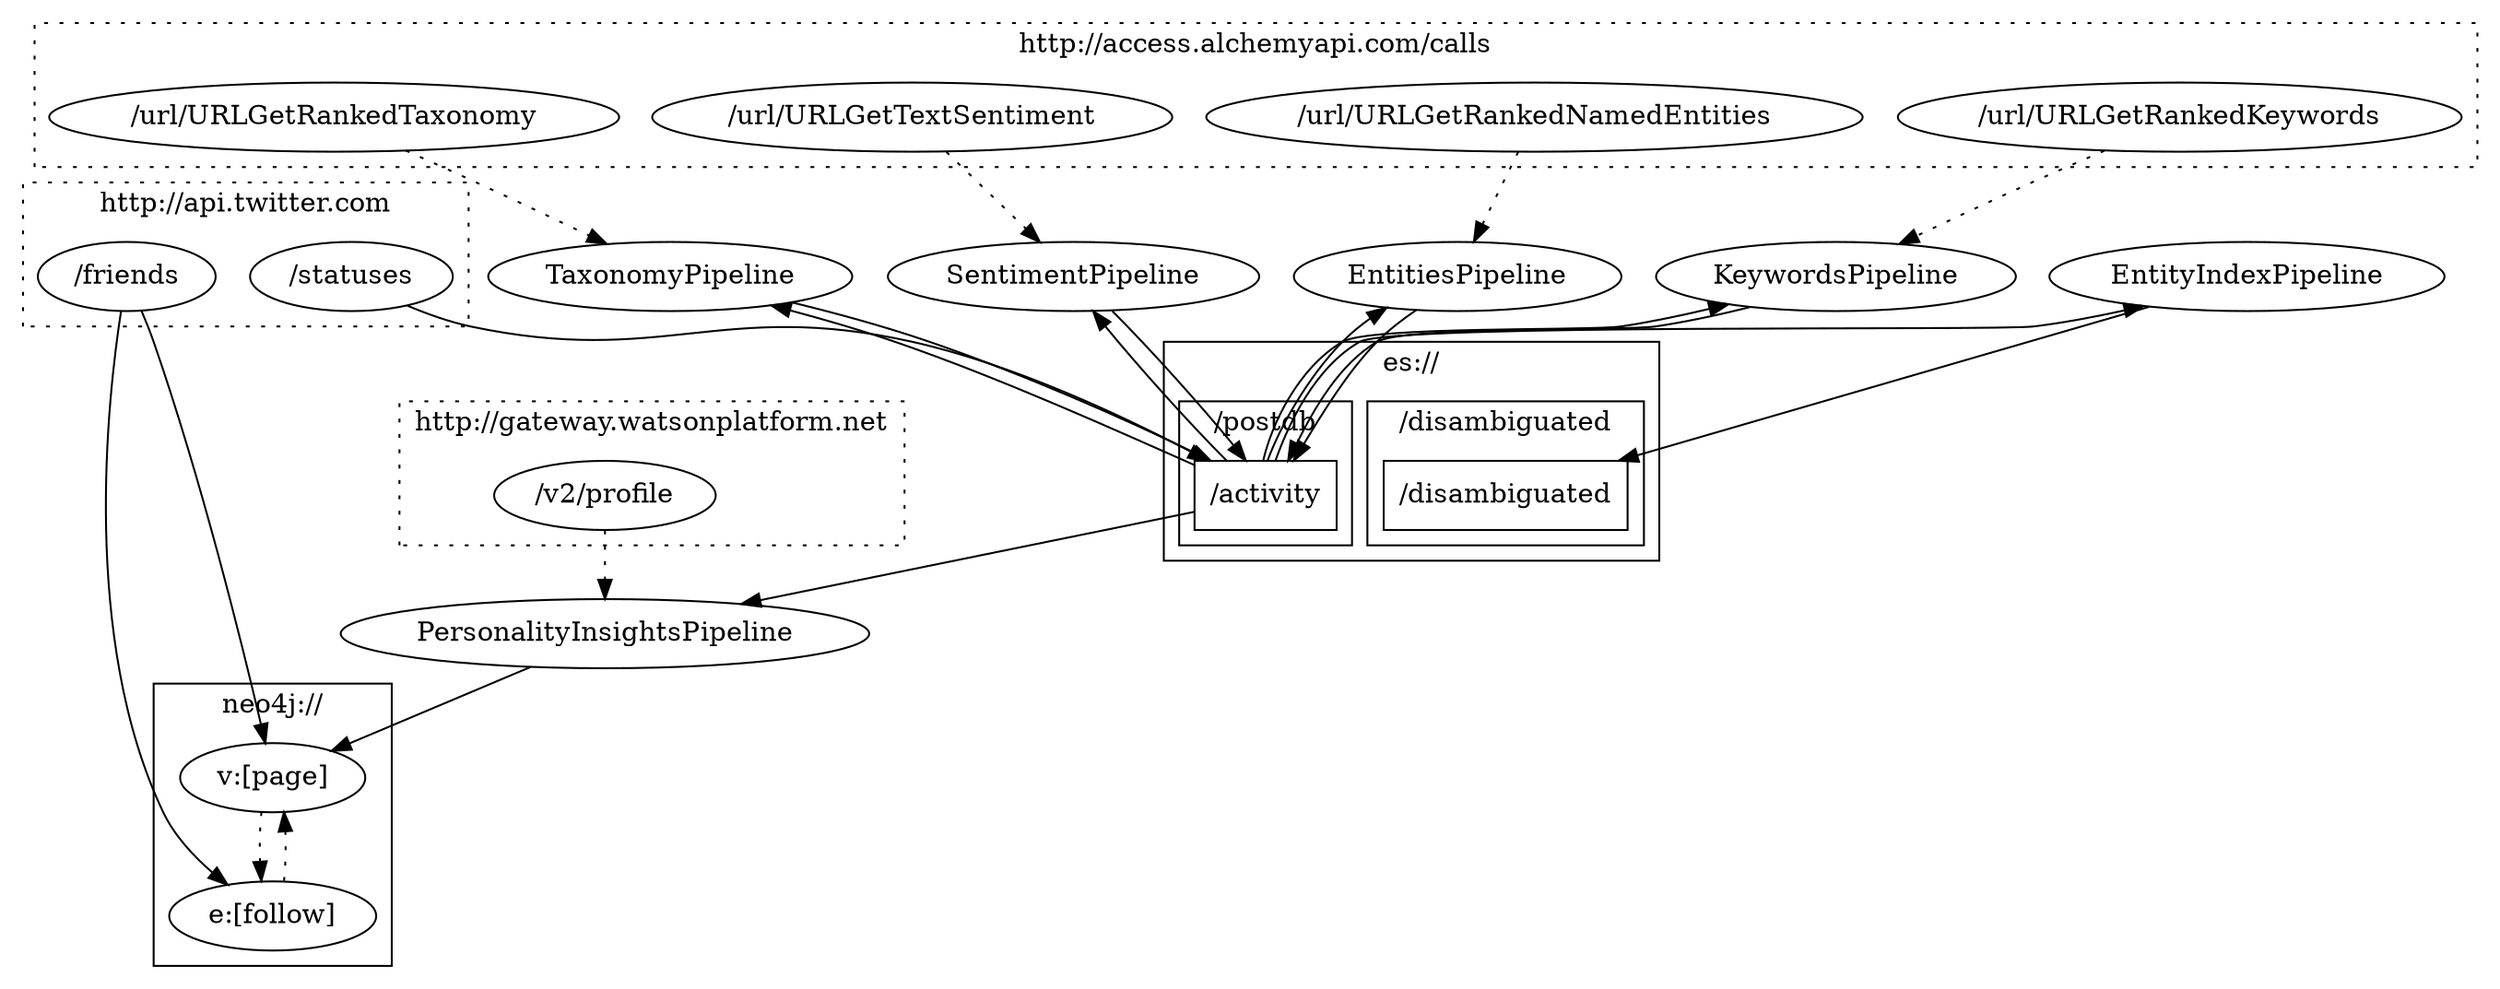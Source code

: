 digraph g {

  graph [compound = true];

  //presentation
  splines = true;
  overlap = false;
  rankdir = TB;
  
  //sources
  subgraph cluster_twitter {

	  label = "http://api.twitter.com";
      graph[style=dotted];

	  twitterfriends [label="/friends"];
      twitterstatuses [label="/statuses"];
  }

  subgraph cluster_watson {

  	  label = "http://gateway.watsonplatform.net";
      graph[style=dotted];

  	  personalityinsights [label="/v2/profile"];
  }

  subgraph cluster_alchemy {

  	  label = "http://access.alchemyapi.com/calls";
      graph[style=dotted];

      sentiment [label="/url/URLGetTextSentiment"];
      entities [label="/url/URLGetRankedNamedEntities"];
      keywords [label="/url/URLGetRankedKeywords"];
      taxonomy [label="/url/URLGetRankedTaxonomy"];
  }

  subgraph cluster_elastic {

	  label = "es://";
      graph[style=solid];
      node [shape=box];

	  subgraph cluster_espostdb {
	    label = "/postdb";
	    esposts [label="/activity"];
	  }

	  subgraph cluster_esdisambiguated {
        label = "/disambiguated";
        esdisambiguated [label="/disambiguated"];
      }
  }

  subgraph cluster_neo {

  	  label = "neo4j://";
      graph[style=solid];

  	  neopages [label="v:[page]"];
      neofollows [label="e:[follow]"];

      neopages -> neofollows [style=dotted];
      neofollows -> neopages [style=dotted];
  }

  esposts -> PersonalityInsightsPipeline;
  personalityinsights -> PersonalityInsightsPipeline [style=dotted];
  PersonalityInsightsPipeline -> neopages;

  esposts -> EntitiesPipeline;
  entities -> EntitiesPipeline [style=dotted];
  EntitiesPipeline -> esposts;

  esposts -> KeywordsPipeline;
  keywords -> KeywordsPipeline [style=dotted];
  KeywordsPipeline -> esposts;

  esposts -> TaxonomyPipeline;
  taxonomy -> TaxonomyPipeline [style=dotted];
  TaxonomyPipeline -> esposts;

  esposts -> SentimentPipeline;
  sentiment -> SentimentPipeline [style=dotted];
  SentimentPipeline -> esposts;

  esposts -> EntityIndexPipeline;
  EntityIndexPipeline -> esdisambiguated;

  twitterfriends -> neofollows;
  twitterfriends -> neopages;
  twitterstatuses -> esposts;
}